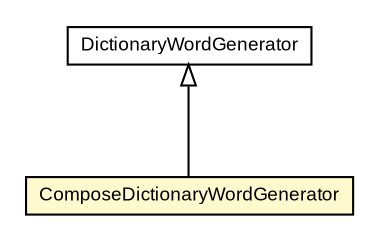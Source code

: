 #!/usr/local/bin/dot
#
# Class diagram 
# Generated by UmlGraph version 4.6 (http://www.spinellis.gr/sw/umlgraph)
#

digraph G {
	edge [fontname="arial",fontsize=10,labelfontname="arial",labelfontsize=10];
	node [fontname="arial",fontsize=10,shape=plaintext];
	// com.octo.captcha.component.word.wordgenerator.DictionaryWordGenerator
	c12806 [label=<<table border="0" cellborder="1" cellspacing="0" cellpadding="2" port="p" href="./DictionaryWordGenerator.html">
		<tr><td><table border="0" cellspacing="0" cellpadding="1">
			<tr><td> DictionaryWordGenerator </td></tr>
		</table></td></tr>
		</table>>, fontname="arial", fontcolor="black", fontsize=9.0];
	// com.octo.captcha.component.word.wordgenerator.ComposeDictionaryWordGenerator
	c12807 [label=<<table border="0" cellborder="1" cellspacing="0" cellpadding="2" port="p" bgcolor="lemonChiffon" href="./ComposeDictionaryWordGenerator.html">
		<tr><td><table border="0" cellspacing="0" cellpadding="1">
			<tr><td> ComposeDictionaryWordGenerator </td></tr>
		</table></td></tr>
		</table>>, fontname="arial", fontcolor="black", fontsize=9.0];
	//com.octo.captcha.component.word.wordgenerator.ComposeDictionaryWordGenerator extends com.octo.captcha.component.word.wordgenerator.DictionaryWordGenerator
	c12806:p -> c12807:p [dir=back,arrowtail=empty];
}

